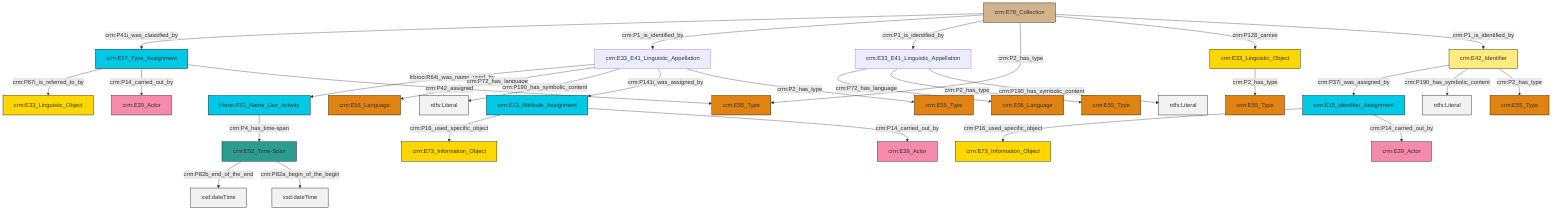 graph TD
classDef Literal fill:#f2f2f2,stroke:#000000;
classDef CRM_Entity fill:#FFFFFF,stroke:#000000;
classDef Temporal_Entity fill:#00C9E6, stroke:#000000;
classDef Type fill:#E18312, stroke:#000000;
classDef Time-Span fill:#2C9C91, stroke:#000000;
classDef Appellation fill:#FFEB7F, stroke:#000000;
classDef Place fill:#008836, stroke:#000000;
classDef Persistent_Item fill:#B266B2, stroke:#000000;
classDef Conceptual_Object fill:#FFD700, stroke:#000000;
classDef Physical_Thing fill:#D2B48C, stroke:#000000;
classDef Actor fill:#f58aad, stroke:#000000;
classDef PC_Classes fill:#4ce600, stroke:#000000;
classDef Multi fill:#cccccc,stroke:#000000;

2["crm:E33_E41_Linguistic_Appellation"]:::Default -->|frbroo:R64i_was_name_used_by| 3["frbroo:F52_Name_Use_Activity"]:::Temporal_Entity
6["crm:E42_Identifier"]:::Appellation -->|crm:P37i_was_assigned_by| 4["crm:E15_Identifier_Assignment"]:::Temporal_Entity
2["crm:E33_E41_Linguistic_Appellation"]:::Default -->|crm:P72_has_language| 11["crm:E56_Language"]:::Type
19["crm:E33_E41_Linguistic_Appellation"]:::Default -->|crm:P72_has_language| 0["crm:E56_Language"]:::Type
7["crm:E52_Time-Span"]:::Time-Span -->|crm:P82b_end_of_the_end| 20[xsd:dateTime]:::Literal
17["crm:E78_Collection"]:::Physical_Thing -->|crm:P41i_was_classified_by| 21["crm:E17_Type_Assignment"]:::Temporal_Entity
22["crm:E13_Attribute_Assignment"]:::Temporal_Entity -->|crm:P16_used_specific_object| 23["crm:E73_Information_Object"]:::Conceptual_Object
2["crm:E33_E41_Linguistic_Appellation"]:::Default -->|crm:P190_has_symbolic_content| 28[rdfs:Literal]:::Literal
22["crm:E13_Attribute_Assignment"]:::Temporal_Entity -->|crm:P14_carried_out_by| 30["crm:E39_Actor"]:::Actor
33["crm:E33_Linguistic_Object"]:::Conceptual_Object -->|crm:P2_has_type| 13["crm:E55_Type"]:::Type
21["crm:E17_Type_Assignment"]:::Temporal_Entity -->|crm:P67i_is_referred_to_by| 34["crm:E33_Linguistic_Object"]:::Conceptual_Object
17["crm:E78_Collection"]:::Physical_Thing -->|crm:P1_is_identified_by| 2["crm:E33_E41_Linguistic_Appellation"]:::Default
7["crm:E52_Time-Span"]:::Time-Span -->|crm:P82a_begin_of_the_begin| 35[xsd:dateTime]:::Literal
19["crm:E33_E41_Linguistic_Appellation"]:::Default -->|crm:P2_has_type| 9["crm:E55_Type"]:::Type
21["crm:E17_Type_Assignment"]:::Temporal_Entity -->|crm:P14_carried_out_by| 24["crm:E39_Actor"]:::Actor
21["crm:E17_Type_Assignment"]:::Temporal_Entity -->|crm:P42_assigned| 15["crm:E55_Type"]:::Type
19["crm:E33_E41_Linguistic_Appellation"]:::Default -->|crm:P190_has_symbolic_content| 38[rdfs:Literal]:::Literal
17["crm:E78_Collection"]:::Physical_Thing -->|crm:P1_is_identified_by| 19["crm:E33_E41_Linguistic_Appellation"]:::Default
6["crm:E42_Identifier"]:::Appellation -->|crm:P190_has_symbolic_content| 42[rdfs:Literal]:::Literal
17["crm:E78_Collection"]:::Physical_Thing -->|crm:P2_has_type| 15["crm:E55_Type"]:::Type
2["crm:E33_E41_Linguistic_Appellation"]:::Default -->|crm:P141i_was_assigned_by| 22["crm:E13_Attribute_Assignment"]:::Temporal_Entity
6["crm:E42_Identifier"]:::Appellation -->|crm:P2_has_type| 40["crm:E55_Type"]:::Type
3["frbroo:F52_Name_Use_Activity"]:::Temporal_Entity -->|crm:P4_has_time-span| 7["crm:E52_Time-Span"]:::Time-Span
17["crm:E78_Collection"]:::Physical_Thing -->|crm:P128_carries| 33["crm:E33_Linguistic_Object"]:::Conceptual_Object
17["crm:E78_Collection"]:::Physical_Thing -->|crm:P1_is_identified_by| 6["crm:E42_Identifier"]:::Appellation
2["crm:E33_E41_Linguistic_Appellation"]:::Default -->|crm:P2_has_type| 44["crm:E55_Type"]:::Type
4["crm:E15_Identifier_Assignment"]:::Temporal_Entity -->|crm:P16_used_specific_object| 49["crm:E73_Information_Object"]:::Conceptual_Object
4["crm:E15_Identifier_Assignment"]:::Temporal_Entity -->|crm:P14_carried_out_by| 31["crm:E39_Actor"]:::Actor